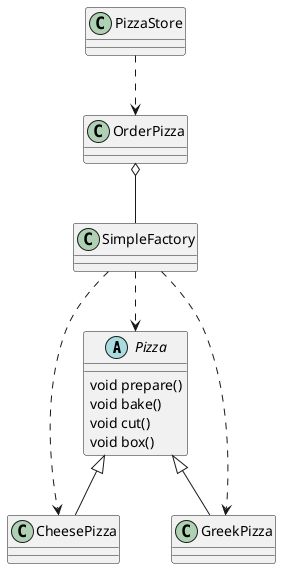 @startuml

abstract class Pizza{
    void prepare()
    void bake()
    void cut()
    void box()
}

class CheesePizza{}

class GreekPizza{}

Pizza <|-- CheesePizza
Pizza <|-- GreekPizza

class OrderPizza{}
class SimpleFactory{}


OrderPizza o-- SimpleFactory
SimpleFactory ..> CheesePizza
SimpleFactory ..> GreekPizza
SimpleFactory ..> Pizza
class PizzaStore{}
PizzaStore ..> OrderPizza
@enduml